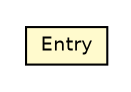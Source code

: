 #!/usr/local/bin/dot
#
# Class diagram 
# Generated by UMLGraph version 5.4 (http://www.umlgraph.org/)
#

digraph G {
	edge [fontname="Helvetica",fontsize=10,labelfontname="Helvetica",labelfontsize=10];
	node [fontname="Helvetica",fontsize=10,shape=plaintext];
	nodesep=0.25;
	ranksep=0.5;
	// jsl.utilities.misc.GenericMultiMap.Entry
	c90073 [label=<<table title="jsl.utilities.misc.GenericMultiMap.Entry" border="0" cellborder="1" cellspacing="0" cellpadding="2" port="p" bgcolor="lemonChiffon" href="./GenericMultiMap.Entry.html">
		<tr><td><table border="0" cellspacing="0" cellpadding="1">
<tr><td align="center" balign="center"> Entry </td></tr>
		</table></td></tr>
		</table>>, URL="./GenericMultiMap.Entry.html", fontname="Helvetica", fontcolor="black", fontsize=9.0];
}

